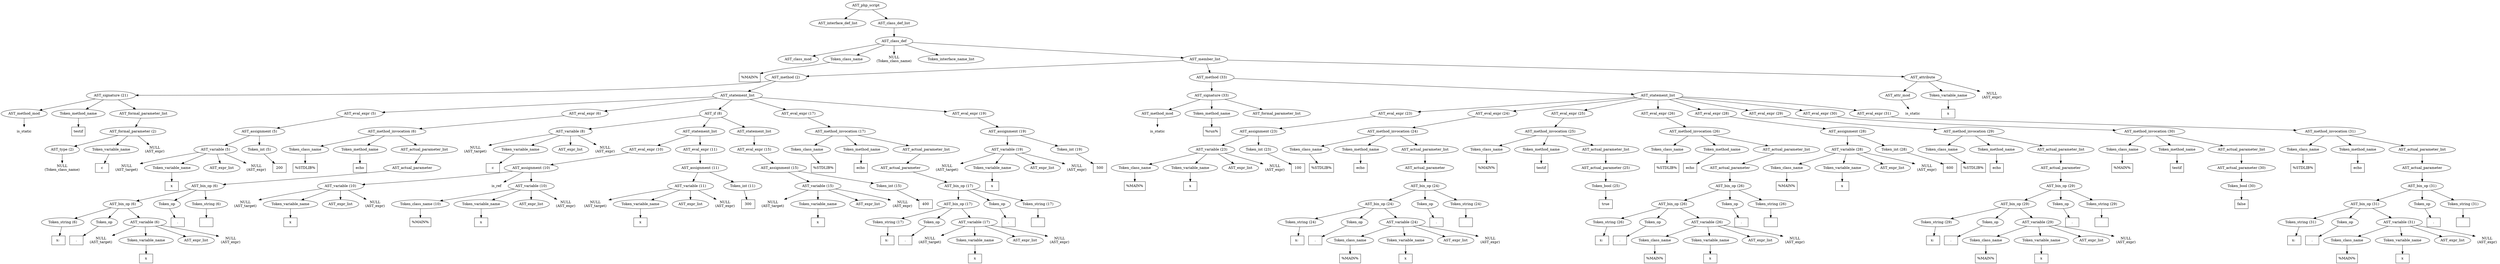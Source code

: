 /*
 * AST in dot format generated by phc -- the PHP compiler
 */

digraph AST {
node_0 [label="AST_php_script"];
node_1 [label="AST_interface_def_list"];
node_2 [label="AST_class_def_list"];
node_3 [label="AST_class_def"];
node_4 [label="AST_class_mod"];
node_5 [label="Token_class_name"];
node_6 [label="%MAIN%", shape=box]
node_5 -> node_6;
node_7 [label="NULL\n(Token_class_name)", shape=plaintext]
node_8 [label="Token_interface_name_list"];
node_9 [label="AST_member_list"];
node_10 [label="AST_method (2)"];
node_11 [label="AST_signature (21)"];
node_12 [label="AST_method_mod"];
node_13 [label="is_static", shape=plaintext]
node_12 -> node_13;
node_14 [label="Token_method_name"];
node_15 [label="testif", shape=box]
node_14 -> node_15;
node_16 [label="AST_formal_parameter_list"];
node_17 [label="AST_formal_parameter (2)"];
node_18 [label="AST_type (2)"];
node_19 [label="NULL\n(Token_class_name)", shape=plaintext]
node_18 -> node_19;
node_20 [label="Token_variable_name"];
node_21 [label="c", shape=box]
node_20 -> node_21;
node_22 [label="NULL\n(AST_expr)", shape=plaintext]
node_17 -> node_22;
node_17 -> node_20;
node_17 -> node_18;
node_16 -> node_17;
node_11 -> node_16;
node_11 -> node_14;
node_11 -> node_12;
node_23 [label="AST_statement_list"];
node_24 [label="AST_eval_expr (5)"];
node_25 [label="AST_assignment (5)"];
node_26 [label="AST_variable (5)"];
node_27 [label="NULL\n(AST_target)", shape=plaintext]
node_28 [label="Token_variable_name"];
node_29 [label="x", shape=box]
node_28 -> node_29;
node_30 [label="AST_expr_list"];
node_31 [label="NULL\n(AST_expr)", shape=plaintext]
node_26 -> node_31;
node_26 -> node_30;
node_26 -> node_28;
node_26 -> node_27;
node_32 [label="Token_int (5)"];
node_33 [label="200", shape=box]
node_32 -> node_33;
node_25 -> node_32;
node_25 -> node_26;
node_24 -> node_25;
node_34 [label="AST_eval_expr (6)"];
node_35 [label="AST_method_invocation (6)"];
node_36 [label="Token_class_name"];
node_37 [label="%STDLIB%", shape=box]
node_36 -> node_37;
node_38 [label="Token_method_name"];
node_39 [label="echo", shape=box]
node_38 -> node_39;
node_40 [label="AST_actual_parameter_list"];
node_41 [label="AST_actual_parameter"];
node_42 [label="AST_bin_op (6)"];
node_43 [label="AST_bin_op (6)"];
node_44 [label="Token_string (6)"];
node_45 [label="x: ", shape=box]
node_44 -> node_45;
node_46 [label="Token_op"];
node_47 [label=".", shape=box]
node_46 -> node_47;
node_48 [label="AST_variable (6)"];
node_49 [label="NULL\n(AST_target)", shape=plaintext]
node_50 [label="Token_variable_name"];
node_51 [label="x", shape=box]
node_50 -> node_51;
node_52 [label="AST_expr_list"];
node_53 [label="NULL\n(AST_expr)", shape=plaintext]
node_48 -> node_53;
node_48 -> node_52;
node_48 -> node_50;
node_48 -> node_49;
node_43 -> node_48;
node_43 -> node_46;
node_43 -> node_44;
node_54 [label="Token_op"];
node_55 [label=".", shape=box]
node_54 -> node_55;
node_56 [label="Token_string (6)"];
node_57 [label="", shape=box]
node_56 -> node_57;
node_42 -> node_56;
node_42 -> node_54;
node_42 -> node_43;
node_41 -> node_42;
node_40 -> node_41;
node_35 -> node_40;
node_35 -> node_38;
node_35 -> node_36;
node_34 -> node_35;
node_58 [label="AST_if (8)"];
node_59 [label="AST_variable (8)"];
node_60 [label="NULL\n(AST_target)", shape=plaintext]
node_61 [label="Token_variable_name"];
node_62 [label="c", shape=box]
node_61 -> node_62;
node_63 [label="AST_expr_list"];
node_64 [label="NULL\n(AST_expr)", shape=plaintext]
node_59 -> node_64;
node_59 -> node_63;
node_59 -> node_61;
node_59 -> node_60;
node_65 [label="AST_statement_list"];
node_66 [label="AST_eval_expr (10)"];
node_67 [label="AST_assignment (10)"];
node_68 [label="AST_variable (10)"];
node_69 [label="NULL\n(AST_target)", shape=plaintext]
node_70 [label="Token_variable_name"];
node_71 [label="x", shape=box]
node_70 -> node_71;
node_72 [label="AST_expr_list"];
node_73 [label="NULL\n(AST_expr)", shape=plaintext]
node_68 -> node_73;
node_68 -> node_72;
node_68 -> node_70;
node_68 -> node_69;
node_74 [label="is_ref", shape=plaintext]
node_75 [label="AST_variable (10)"];
node_76 [label="Token_class_name (10)"];
node_77 [label="%MAIN%", shape=box]
node_76 -> node_77;
node_78 [label="Token_variable_name"];
node_79 [label="x", shape=box]
node_78 -> node_79;
node_80 [label="AST_expr_list"];
node_81 [label="NULL\n(AST_expr)", shape=plaintext]
node_75 -> node_81;
node_75 -> node_80;
node_75 -> node_78;
node_75 -> node_76;
node_67 -> node_75;
node_67 -> node_74;
node_67 -> node_68;
node_66 -> node_67;
node_82 [label="AST_eval_expr (11)"];
node_83 [label="AST_assignment (11)"];
node_84 [label="AST_variable (11)"];
node_85 [label="NULL\n(AST_target)", shape=plaintext]
node_86 [label="Token_variable_name"];
node_87 [label="x", shape=box]
node_86 -> node_87;
node_88 [label="AST_expr_list"];
node_89 [label="NULL\n(AST_expr)", shape=plaintext]
node_84 -> node_89;
node_84 -> node_88;
node_84 -> node_86;
node_84 -> node_85;
node_90 [label="Token_int (11)"];
node_91 [label="300", shape=box]
node_90 -> node_91;
node_83 -> node_90;
node_83 -> node_84;
node_82 -> node_83;
node_65 -> node_82;
node_65 -> node_66;
node_92 [label="AST_statement_list"];
node_93 [label="AST_eval_expr (15)"];
node_94 [label="AST_assignment (15)"];
node_95 [label="AST_variable (15)"];
node_96 [label="NULL\n(AST_target)", shape=plaintext]
node_97 [label="Token_variable_name"];
node_98 [label="x", shape=box]
node_97 -> node_98;
node_99 [label="AST_expr_list"];
node_100 [label="NULL\n(AST_expr)", shape=plaintext]
node_95 -> node_100;
node_95 -> node_99;
node_95 -> node_97;
node_95 -> node_96;
node_101 [label="Token_int (15)"];
node_102 [label="400", shape=box]
node_101 -> node_102;
node_94 -> node_101;
node_94 -> node_95;
node_93 -> node_94;
node_92 -> node_93;
node_58 -> node_92;
node_58 -> node_65;
node_58 -> node_59;
node_103 [label="AST_eval_expr (17)"];
node_104 [label="AST_method_invocation (17)"];
node_105 [label="Token_class_name"];
node_106 [label="%STDLIB%", shape=box]
node_105 -> node_106;
node_107 [label="Token_method_name"];
node_108 [label="echo", shape=box]
node_107 -> node_108;
node_109 [label="AST_actual_parameter_list"];
node_110 [label="AST_actual_parameter"];
node_111 [label="AST_bin_op (17)"];
node_112 [label="AST_bin_op (17)"];
node_113 [label="Token_string (17)"];
node_114 [label="x: ", shape=box]
node_113 -> node_114;
node_115 [label="Token_op"];
node_116 [label=".", shape=box]
node_115 -> node_116;
node_117 [label="AST_variable (17)"];
node_118 [label="NULL\n(AST_target)", shape=plaintext]
node_119 [label="Token_variable_name"];
node_120 [label="x", shape=box]
node_119 -> node_120;
node_121 [label="AST_expr_list"];
node_122 [label="NULL\n(AST_expr)", shape=plaintext]
node_117 -> node_122;
node_117 -> node_121;
node_117 -> node_119;
node_117 -> node_118;
node_112 -> node_117;
node_112 -> node_115;
node_112 -> node_113;
node_123 [label="Token_op"];
node_124 [label=".", shape=box]
node_123 -> node_124;
node_125 [label="Token_string (17)"];
node_126 [label="", shape=box]
node_125 -> node_126;
node_111 -> node_125;
node_111 -> node_123;
node_111 -> node_112;
node_110 -> node_111;
node_109 -> node_110;
node_104 -> node_109;
node_104 -> node_107;
node_104 -> node_105;
node_103 -> node_104;
node_127 [label="AST_eval_expr (19)"];
node_128 [label="AST_assignment (19)"];
node_129 [label="AST_variable (19)"];
node_130 [label="NULL\n(AST_target)", shape=plaintext]
node_131 [label="Token_variable_name"];
node_132 [label="x", shape=box]
node_131 -> node_132;
node_133 [label="AST_expr_list"];
node_134 [label="NULL\n(AST_expr)", shape=plaintext]
node_129 -> node_134;
node_129 -> node_133;
node_129 -> node_131;
node_129 -> node_130;
node_135 [label="Token_int (19)"];
node_136 [label="500", shape=box]
node_135 -> node_136;
node_128 -> node_135;
node_128 -> node_129;
node_127 -> node_128;
node_23 -> node_127;
node_23 -> node_103;
node_23 -> node_58;
node_23 -> node_34;
node_23 -> node_24;
node_10 -> node_23;
node_10 -> node_11;
node_137 [label="AST_method (33)"];
node_138 [label="AST_signature (33)"];
node_139 [label="AST_method_mod"];
node_140 [label="is_static", shape=plaintext]
node_139 -> node_140;
node_141 [label="Token_method_name"];
node_142 [label="%run%", shape=box]
node_141 -> node_142;
node_143 [label="AST_formal_parameter_list"];
node_138 -> node_143;
node_138 -> node_141;
node_138 -> node_139;
node_144 [label="AST_statement_list"];
node_145 [label="AST_eval_expr (23)"];
node_146 [label="AST_assignment (23)"];
node_147 [label="AST_variable (23)"];
node_148 [label="Token_class_name"];
node_149 [label="%MAIN%", shape=box]
node_148 -> node_149;
node_150 [label="Token_variable_name"];
node_151 [label="x", shape=box]
node_150 -> node_151;
node_152 [label="AST_expr_list"];
node_153 [label="NULL\n(AST_expr)", shape=plaintext]
node_147 -> node_153;
node_147 -> node_152;
node_147 -> node_150;
node_147 -> node_148;
node_154 [label="Token_int (23)"];
node_155 [label="100", shape=box]
node_154 -> node_155;
node_146 -> node_154;
node_146 -> node_147;
node_145 -> node_146;
node_156 [label="AST_eval_expr (24)"];
node_157 [label="AST_method_invocation (24)"];
node_158 [label="Token_class_name"];
node_159 [label="%STDLIB%", shape=box]
node_158 -> node_159;
node_160 [label="Token_method_name"];
node_161 [label="echo", shape=box]
node_160 -> node_161;
node_162 [label="AST_actual_parameter_list"];
node_163 [label="AST_actual_parameter"];
node_164 [label="AST_bin_op (24)"];
node_165 [label="AST_bin_op (24)"];
node_166 [label="Token_string (24)"];
node_167 [label="x: ", shape=box]
node_166 -> node_167;
node_168 [label="Token_op"];
node_169 [label=".", shape=box]
node_168 -> node_169;
node_170 [label="AST_variable (24)"];
node_171 [label="Token_class_name"];
node_172 [label="%MAIN%", shape=box]
node_171 -> node_172;
node_173 [label="Token_variable_name"];
node_174 [label="x", shape=box]
node_173 -> node_174;
node_175 [label="AST_expr_list"];
node_176 [label="NULL\n(AST_expr)", shape=plaintext]
node_170 -> node_176;
node_170 -> node_175;
node_170 -> node_173;
node_170 -> node_171;
node_165 -> node_170;
node_165 -> node_168;
node_165 -> node_166;
node_177 [label="Token_op"];
node_178 [label=".", shape=box]
node_177 -> node_178;
node_179 [label="Token_string (24)"];
node_180 [label="", shape=box]
node_179 -> node_180;
node_164 -> node_179;
node_164 -> node_177;
node_164 -> node_165;
node_163 -> node_164;
node_162 -> node_163;
node_157 -> node_162;
node_157 -> node_160;
node_157 -> node_158;
node_156 -> node_157;
node_181 [label="AST_eval_expr (25)"];
node_182 [label="AST_method_invocation (25)"];
node_183 [label="Token_class_name"];
node_184 [label="%MAIN%", shape=box]
node_183 -> node_184;
node_185 [label="Token_method_name"];
node_186 [label="testif", shape=box]
node_185 -> node_186;
node_187 [label="AST_actual_parameter_list"];
node_188 [label="AST_actual_parameter (25)"];
node_189 [label="Token_bool (25)"];
node_190 [label="true", shape=box]
node_189 -> node_190;
node_188 -> node_189;
node_187 -> node_188;
node_182 -> node_187;
node_182 -> node_185;
node_182 -> node_183;
node_181 -> node_182;
node_191 [label="AST_eval_expr (26)"];
node_192 [label="AST_method_invocation (26)"];
node_193 [label="Token_class_name"];
node_194 [label="%STDLIB%", shape=box]
node_193 -> node_194;
node_195 [label="Token_method_name"];
node_196 [label="echo", shape=box]
node_195 -> node_196;
node_197 [label="AST_actual_parameter_list"];
node_198 [label="AST_actual_parameter"];
node_199 [label="AST_bin_op (26)"];
node_200 [label="AST_bin_op (26)"];
node_201 [label="Token_string (26)"];
node_202 [label="x: ", shape=box]
node_201 -> node_202;
node_203 [label="Token_op"];
node_204 [label=".", shape=box]
node_203 -> node_204;
node_205 [label="AST_variable (26)"];
node_206 [label="Token_class_name"];
node_207 [label="%MAIN%", shape=box]
node_206 -> node_207;
node_208 [label="Token_variable_name"];
node_209 [label="x", shape=box]
node_208 -> node_209;
node_210 [label="AST_expr_list"];
node_211 [label="NULL\n(AST_expr)", shape=plaintext]
node_205 -> node_211;
node_205 -> node_210;
node_205 -> node_208;
node_205 -> node_206;
node_200 -> node_205;
node_200 -> node_203;
node_200 -> node_201;
node_212 [label="Token_op"];
node_213 [label=".", shape=box]
node_212 -> node_213;
node_214 [label="Token_string (26)"];
node_215 [label="", shape=box]
node_214 -> node_215;
node_199 -> node_214;
node_199 -> node_212;
node_199 -> node_200;
node_198 -> node_199;
node_197 -> node_198;
node_192 -> node_197;
node_192 -> node_195;
node_192 -> node_193;
node_191 -> node_192;
node_216 [label="AST_eval_expr (28)"];
node_217 [label="AST_assignment (28)"];
node_218 [label="AST_variable (28)"];
node_219 [label="Token_class_name"];
node_220 [label="%MAIN%", shape=box]
node_219 -> node_220;
node_221 [label="Token_variable_name"];
node_222 [label="x", shape=box]
node_221 -> node_222;
node_223 [label="AST_expr_list"];
node_224 [label="NULL\n(AST_expr)", shape=plaintext]
node_218 -> node_224;
node_218 -> node_223;
node_218 -> node_221;
node_218 -> node_219;
node_225 [label="Token_int (28)"];
node_226 [label="600", shape=box]
node_225 -> node_226;
node_217 -> node_225;
node_217 -> node_218;
node_216 -> node_217;
node_227 [label="AST_eval_expr (29)"];
node_228 [label="AST_method_invocation (29)"];
node_229 [label="Token_class_name"];
node_230 [label="%STDLIB%", shape=box]
node_229 -> node_230;
node_231 [label="Token_method_name"];
node_232 [label="echo", shape=box]
node_231 -> node_232;
node_233 [label="AST_actual_parameter_list"];
node_234 [label="AST_actual_parameter"];
node_235 [label="AST_bin_op (29)"];
node_236 [label="AST_bin_op (29)"];
node_237 [label="Token_string (29)"];
node_238 [label="x: ", shape=box]
node_237 -> node_238;
node_239 [label="Token_op"];
node_240 [label=".", shape=box]
node_239 -> node_240;
node_241 [label="AST_variable (29)"];
node_242 [label="Token_class_name"];
node_243 [label="%MAIN%", shape=box]
node_242 -> node_243;
node_244 [label="Token_variable_name"];
node_245 [label="x", shape=box]
node_244 -> node_245;
node_246 [label="AST_expr_list"];
node_247 [label="NULL\n(AST_expr)", shape=plaintext]
node_241 -> node_247;
node_241 -> node_246;
node_241 -> node_244;
node_241 -> node_242;
node_236 -> node_241;
node_236 -> node_239;
node_236 -> node_237;
node_248 [label="Token_op"];
node_249 [label=".", shape=box]
node_248 -> node_249;
node_250 [label="Token_string (29)"];
node_251 [label="", shape=box]
node_250 -> node_251;
node_235 -> node_250;
node_235 -> node_248;
node_235 -> node_236;
node_234 -> node_235;
node_233 -> node_234;
node_228 -> node_233;
node_228 -> node_231;
node_228 -> node_229;
node_227 -> node_228;
node_252 [label="AST_eval_expr (30)"];
node_253 [label="AST_method_invocation (30)"];
node_254 [label="Token_class_name"];
node_255 [label="%MAIN%", shape=box]
node_254 -> node_255;
node_256 [label="Token_method_name"];
node_257 [label="testif", shape=box]
node_256 -> node_257;
node_258 [label="AST_actual_parameter_list"];
node_259 [label="AST_actual_parameter (30)"];
node_260 [label="Token_bool (30)"];
node_261 [label="false", shape=box]
node_260 -> node_261;
node_259 -> node_260;
node_258 -> node_259;
node_253 -> node_258;
node_253 -> node_256;
node_253 -> node_254;
node_252 -> node_253;
node_262 [label="AST_eval_expr (31)"];
node_263 [label="AST_method_invocation (31)"];
node_264 [label="Token_class_name"];
node_265 [label="%STDLIB%", shape=box]
node_264 -> node_265;
node_266 [label="Token_method_name"];
node_267 [label="echo", shape=box]
node_266 -> node_267;
node_268 [label="AST_actual_parameter_list"];
node_269 [label="AST_actual_parameter"];
node_270 [label="AST_bin_op (31)"];
node_271 [label="AST_bin_op (31)"];
node_272 [label="Token_string (31)"];
node_273 [label="x: ", shape=box]
node_272 -> node_273;
node_274 [label="Token_op"];
node_275 [label=".", shape=box]
node_274 -> node_275;
node_276 [label="AST_variable (31)"];
node_277 [label="Token_class_name"];
node_278 [label="%MAIN%", shape=box]
node_277 -> node_278;
node_279 [label="Token_variable_name"];
node_280 [label="x", shape=box]
node_279 -> node_280;
node_281 [label="AST_expr_list"];
node_282 [label="NULL\n(AST_expr)", shape=plaintext]
node_276 -> node_282;
node_276 -> node_281;
node_276 -> node_279;
node_276 -> node_277;
node_271 -> node_276;
node_271 -> node_274;
node_271 -> node_272;
node_283 [label="Token_op"];
node_284 [label=".", shape=box]
node_283 -> node_284;
node_285 [label="Token_string (31)"];
node_286 [label="", shape=box]
node_285 -> node_286;
node_270 -> node_285;
node_270 -> node_283;
node_270 -> node_271;
node_269 -> node_270;
node_268 -> node_269;
node_263 -> node_268;
node_263 -> node_266;
node_263 -> node_264;
node_262 -> node_263;
node_144 -> node_262;
node_144 -> node_252;
node_144 -> node_227;
node_144 -> node_216;
node_144 -> node_191;
node_144 -> node_181;
node_144 -> node_156;
node_144 -> node_145;
node_137 -> node_144;
node_137 -> node_138;
node_287 [label="AST_attribute"];
node_288 [label="AST_attr_mod"];
node_289 [label="is_static", shape=plaintext]
node_288 -> node_289;
node_290 [label="Token_variable_name"];
node_291 [label="x", shape=box]
node_290 -> node_291;
node_292 [label="NULL\n(AST_expr)", shape=plaintext]
node_287 -> node_292;
node_287 -> node_290;
node_287 -> node_288;
node_9 -> node_287;
node_9 -> node_137;
node_9 -> node_10;
node_3 -> node_9;
node_3 -> node_8;
node_3 -> node_7;
node_3 -> node_5;
node_3 -> node_4;
node_2 -> node_3;
node_0 -> node_2;
node_0 -> node_1;
}
